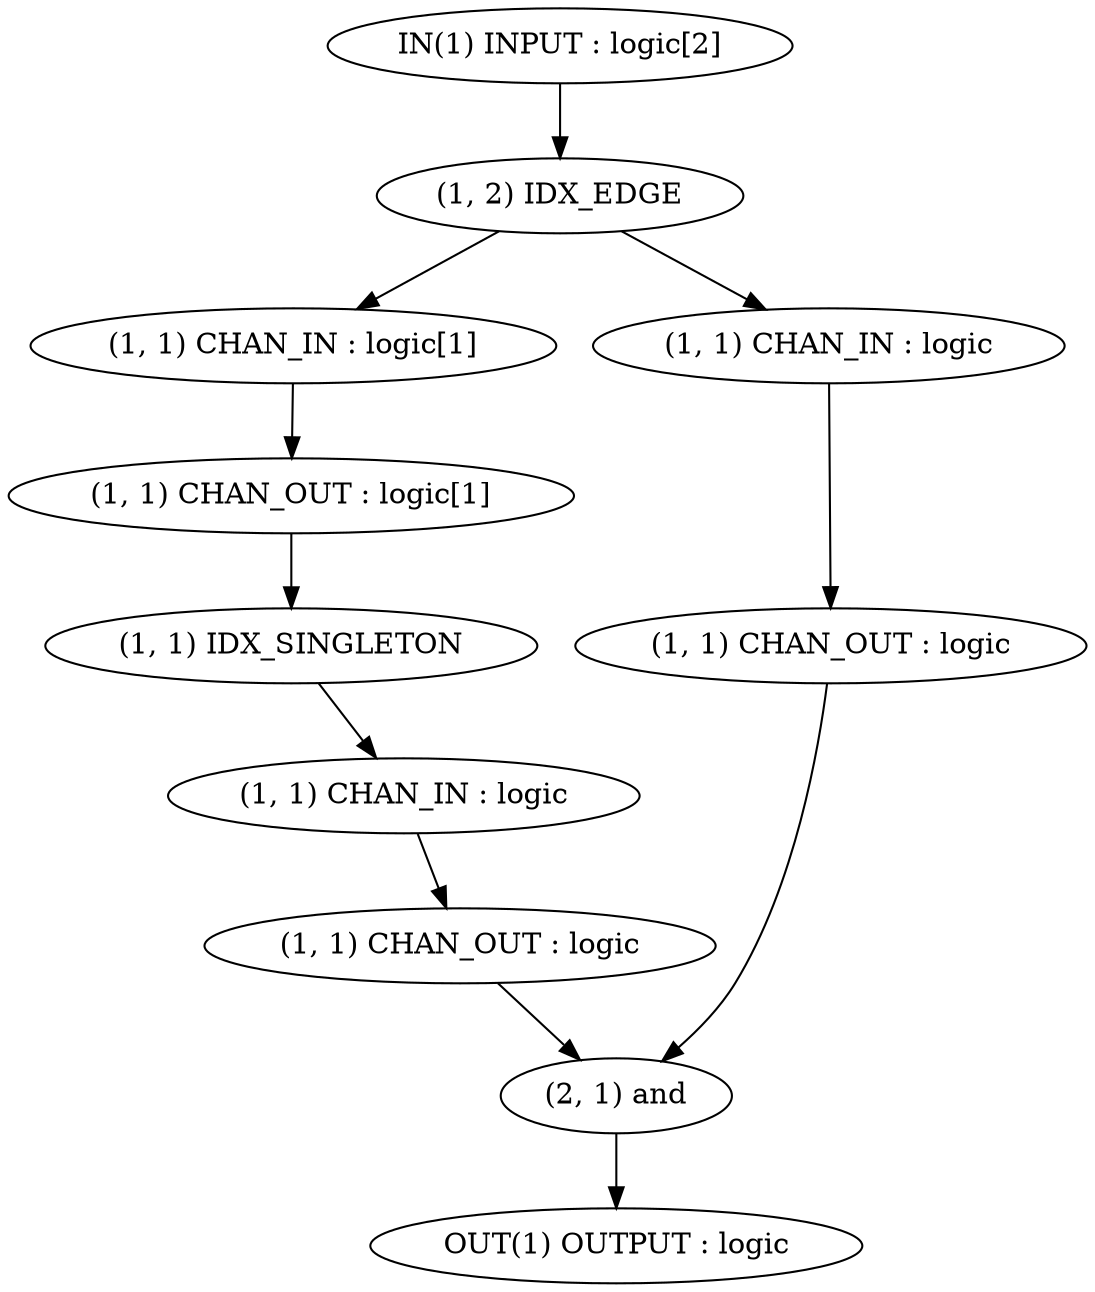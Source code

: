 // LOG : Starting Idealised Linear
// LOG : Parsing Successful
// LOG : Type Checking Complete
// LOG : Soundness Check Complete
digraph G {
8 [label="(1, 1) CHAN_IN : logic"];
9 [label="(1, 1) CHAN_OUT : logic"];
5 [label="(1, 1) CHAN_IN : logic[1]"];
6 [label="(1, 1) CHAN_OUT : logic[1]"];
3 [label="(1, 1) CHAN_IN : logic"];
4 [label="(1, 1) CHAN_OUT : logic"];
2 [label="OUT(1) OUTPUT : logic"];
1 [label="IN(1) INPUT : logic[2]"];
7 [label="(1, 2) IDX_EDGE"];
10 [label="(1, 1) IDX_SINGLETON"];
11 [label="(2, 1) and"];
	8 -> 9;
	5 -> 6;
	3 -> 4;
	1 -> 7;
	7 -> 3;
	7 -> 5;
	10 -> 8;
	6 -> 10;
	11 -> 2;
	4 -> 11;
	9 -> 11;
}

// LOG : BYE
